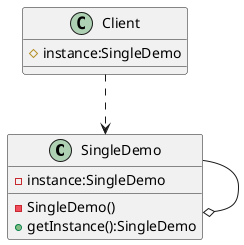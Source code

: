 @startuml
  class SingleDemo{
     - instance:SingleDemo
     - SingleDemo()
     + getInstance():SingleDemo
  }

  class Client{
     # instance:SingleDemo
  }

  Client..>SingleDemo
  SingleDemo --o SingleDemo

@enduml